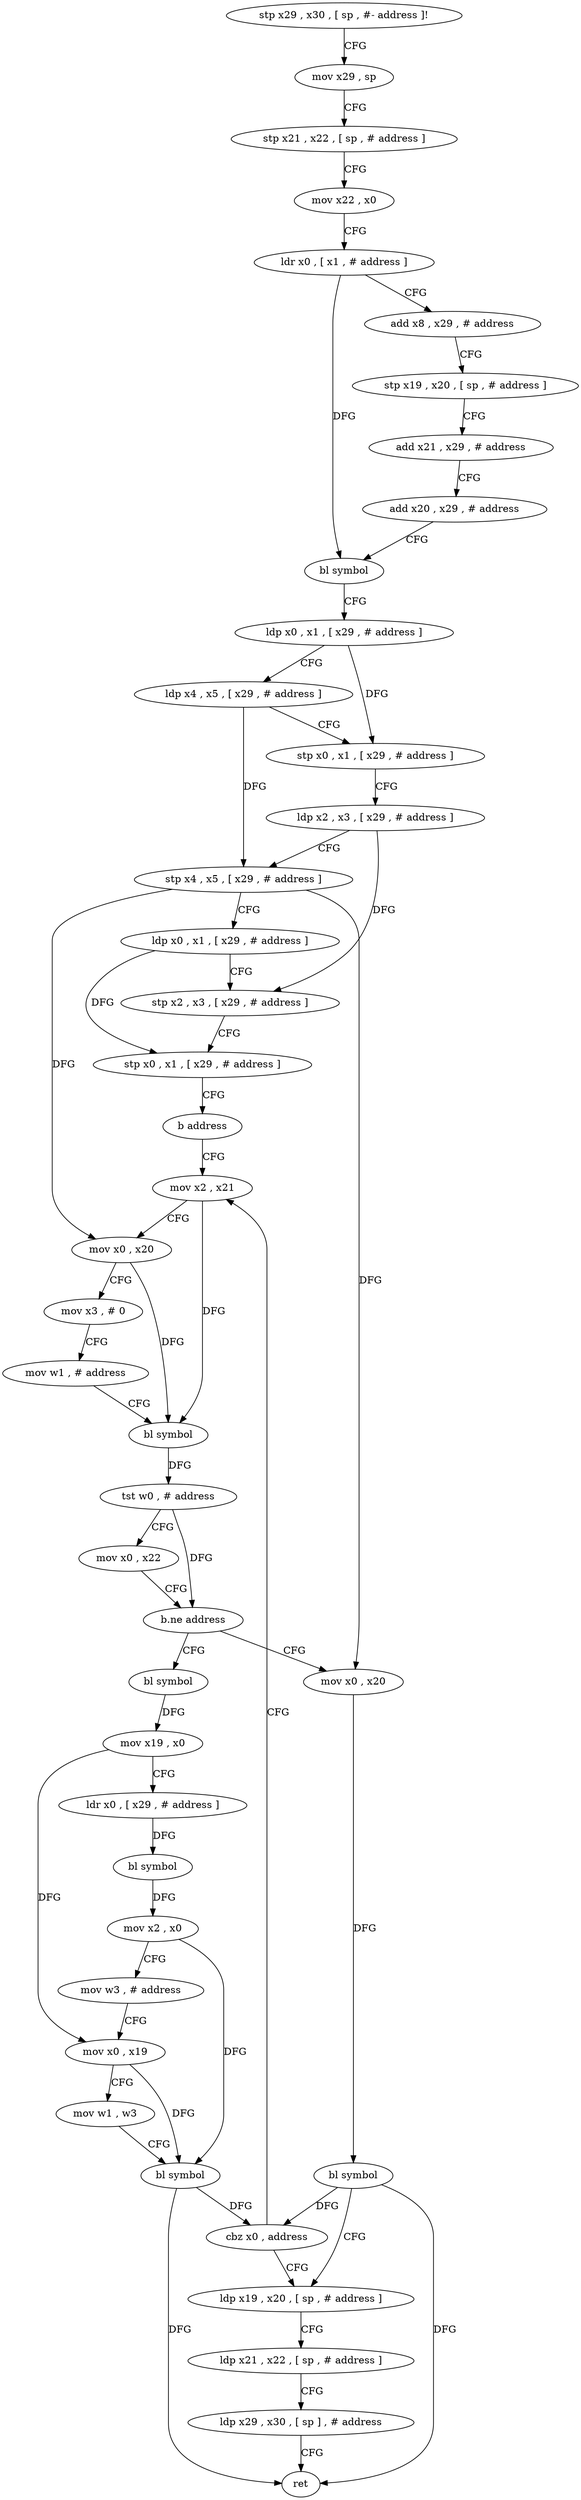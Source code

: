 digraph "func" {
"88360" [label = "stp x29 , x30 , [ sp , #- address ]!" ]
"88364" [label = "mov x29 , sp" ]
"88368" [label = "stp x21 , x22 , [ sp , # address ]" ]
"88372" [label = "mov x22 , x0" ]
"88376" [label = "ldr x0 , [ x1 , # address ]" ]
"88380" [label = "add x8 , x29 , # address" ]
"88384" [label = "stp x19 , x20 , [ sp , # address ]" ]
"88388" [label = "add x21 , x29 , # address" ]
"88392" [label = "add x20 , x29 , # address" ]
"88396" [label = "bl symbol" ]
"88400" [label = "ldp x0 , x1 , [ x29 , # address ]" ]
"88404" [label = "ldp x4 , x5 , [ x29 , # address ]" ]
"88408" [label = "stp x0 , x1 , [ x29 , # address ]" ]
"88412" [label = "ldp x2 , x3 , [ x29 , # address ]" ]
"88416" [label = "stp x4 , x5 , [ x29 , # address ]" ]
"88420" [label = "ldp x0 , x1 , [ x29 , # address ]" ]
"88424" [label = "stp x2 , x3 , [ x29 , # address ]" ]
"88428" [label = "stp x0 , x1 , [ x29 , # address ]" ]
"88432" [label = "b address" ]
"88480" [label = "mov x2 , x21" ]
"88484" [label = "mov x0 , x20" ]
"88488" [label = "mov x3 , # 0" ]
"88492" [label = "mov w1 , # address" ]
"88496" [label = "bl symbol" ]
"88500" [label = "tst w0 , # address" ]
"88504" [label = "mov x0 , x22" ]
"88508" [label = "b.ne address" ]
"88440" [label = "bl symbol" ]
"88512" [label = "mov x0 , x20" ]
"88444" [label = "mov x19 , x0" ]
"88448" [label = "ldr x0 , [ x29 , # address ]" ]
"88452" [label = "bl symbol" ]
"88456" [label = "mov x2 , x0" ]
"88460" [label = "mov w3 , # address" ]
"88464" [label = "mov x0 , x19" ]
"88468" [label = "mov w1 , w3" ]
"88472" [label = "bl symbol" ]
"88476" [label = "cbz x0 , address" ]
"88520" [label = "ldp x19 , x20 , [ sp , # address ]" ]
"88516" [label = "bl symbol" ]
"88524" [label = "ldp x21 , x22 , [ sp , # address ]" ]
"88528" [label = "ldp x29 , x30 , [ sp ] , # address" ]
"88532" [label = "ret" ]
"88360" -> "88364" [ label = "CFG" ]
"88364" -> "88368" [ label = "CFG" ]
"88368" -> "88372" [ label = "CFG" ]
"88372" -> "88376" [ label = "CFG" ]
"88376" -> "88380" [ label = "CFG" ]
"88376" -> "88396" [ label = "DFG" ]
"88380" -> "88384" [ label = "CFG" ]
"88384" -> "88388" [ label = "CFG" ]
"88388" -> "88392" [ label = "CFG" ]
"88392" -> "88396" [ label = "CFG" ]
"88396" -> "88400" [ label = "CFG" ]
"88400" -> "88404" [ label = "CFG" ]
"88400" -> "88408" [ label = "DFG" ]
"88404" -> "88408" [ label = "CFG" ]
"88404" -> "88416" [ label = "DFG" ]
"88408" -> "88412" [ label = "CFG" ]
"88412" -> "88416" [ label = "CFG" ]
"88412" -> "88424" [ label = "DFG" ]
"88416" -> "88420" [ label = "CFG" ]
"88416" -> "88484" [ label = "DFG" ]
"88416" -> "88512" [ label = "DFG" ]
"88420" -> "88424" [ label = "CFG" ]
"88420" -> "88428" [ label = "DFG" ]
"88424" -> "88428" [ label = "CFG" ]
"88428" -> "88432" [ label = "CFG" ]
"88432" -> "88480" [ label = "CFG" ]
"88480" -> "88484" [ label = "CFG" ]
"88480" -> "88496" [ label = "DFG" ]
"88484" -> "88488" [ label = "CFG" ]
"88484" -> "88496" [ label = "DFG" ]
"88488" -> "88492" [ label = "CFG" ]
"88492" -> "88496" [ label = "CFG" ]
"88496" -> "88500" [ label = "DFG" ]
"88500" -> "88504" [ label = "CFG" ]
"88500" -> "88508" [ label = "DFG" ]
"88504" -> "88508" [ label = "CFG" ]
"88508" -> "88440" [ label = "CFG" ]
"88508" -> "88512" [ label = "CFG" ]
"88440" -> "88444" [ label = "DFG" ]
"88512" -> "88516" [ label = "DFG" ]
"88444" -> "88448" [ label = "CFG" ]
"88444" -> "88464" [ label = "DFG" ]
"88448" -> "88452" [ label = "DFG" ]
"88452" -> "88456" [ label = "DFG" ]
"88456" -> "88460" [ label = "CFG" ]
"88456" -> "88472" [ label = "DFG" ]
"88460" -> "88464" [ label = "CFG" ]
"88464" -> "88468" [ label = "CFG" ]
"88464" -> "88472" [ label = "DFG" ]
"88468" -> "88472" [ label = "CFG" ]
"88472" -> "88476" [ label = "DFG" ]
"88472" -> "88532" [ label = "DFG" ]
"88476" -> "88520" [ label = "CFG" ]
"88476" -> "88480" [ label = "CFG" ]
"88520" -> "88524" [ label = "CFG" ]
"88516" -> "88520" [ label = "CFG" ]
"88516" -> "88476" [ label = "DFG" ]
"88516" -> "88532" [ label = "DFG" ]
"88524" -> "88528" [ label = "CFG" ]
"88528" -> "88532" [ label = "CFG" ]
}
